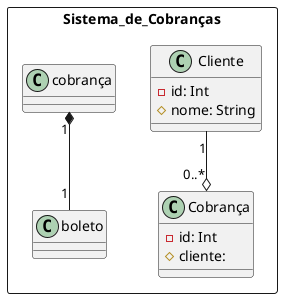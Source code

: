 @startuml sisDeCobrança
  package Sistema_de_Cobranças <<rectangle>> {
    class Cliente {
      - id: Int
      # nome: String
    }
    class Cobrança {
      - id: Int
      # cliente: 
    }
    Cliente "1" --o "0..*" Cobrança
    class boleto {}
    cobrança "1" *-- "1" boleto
  }
@enduml